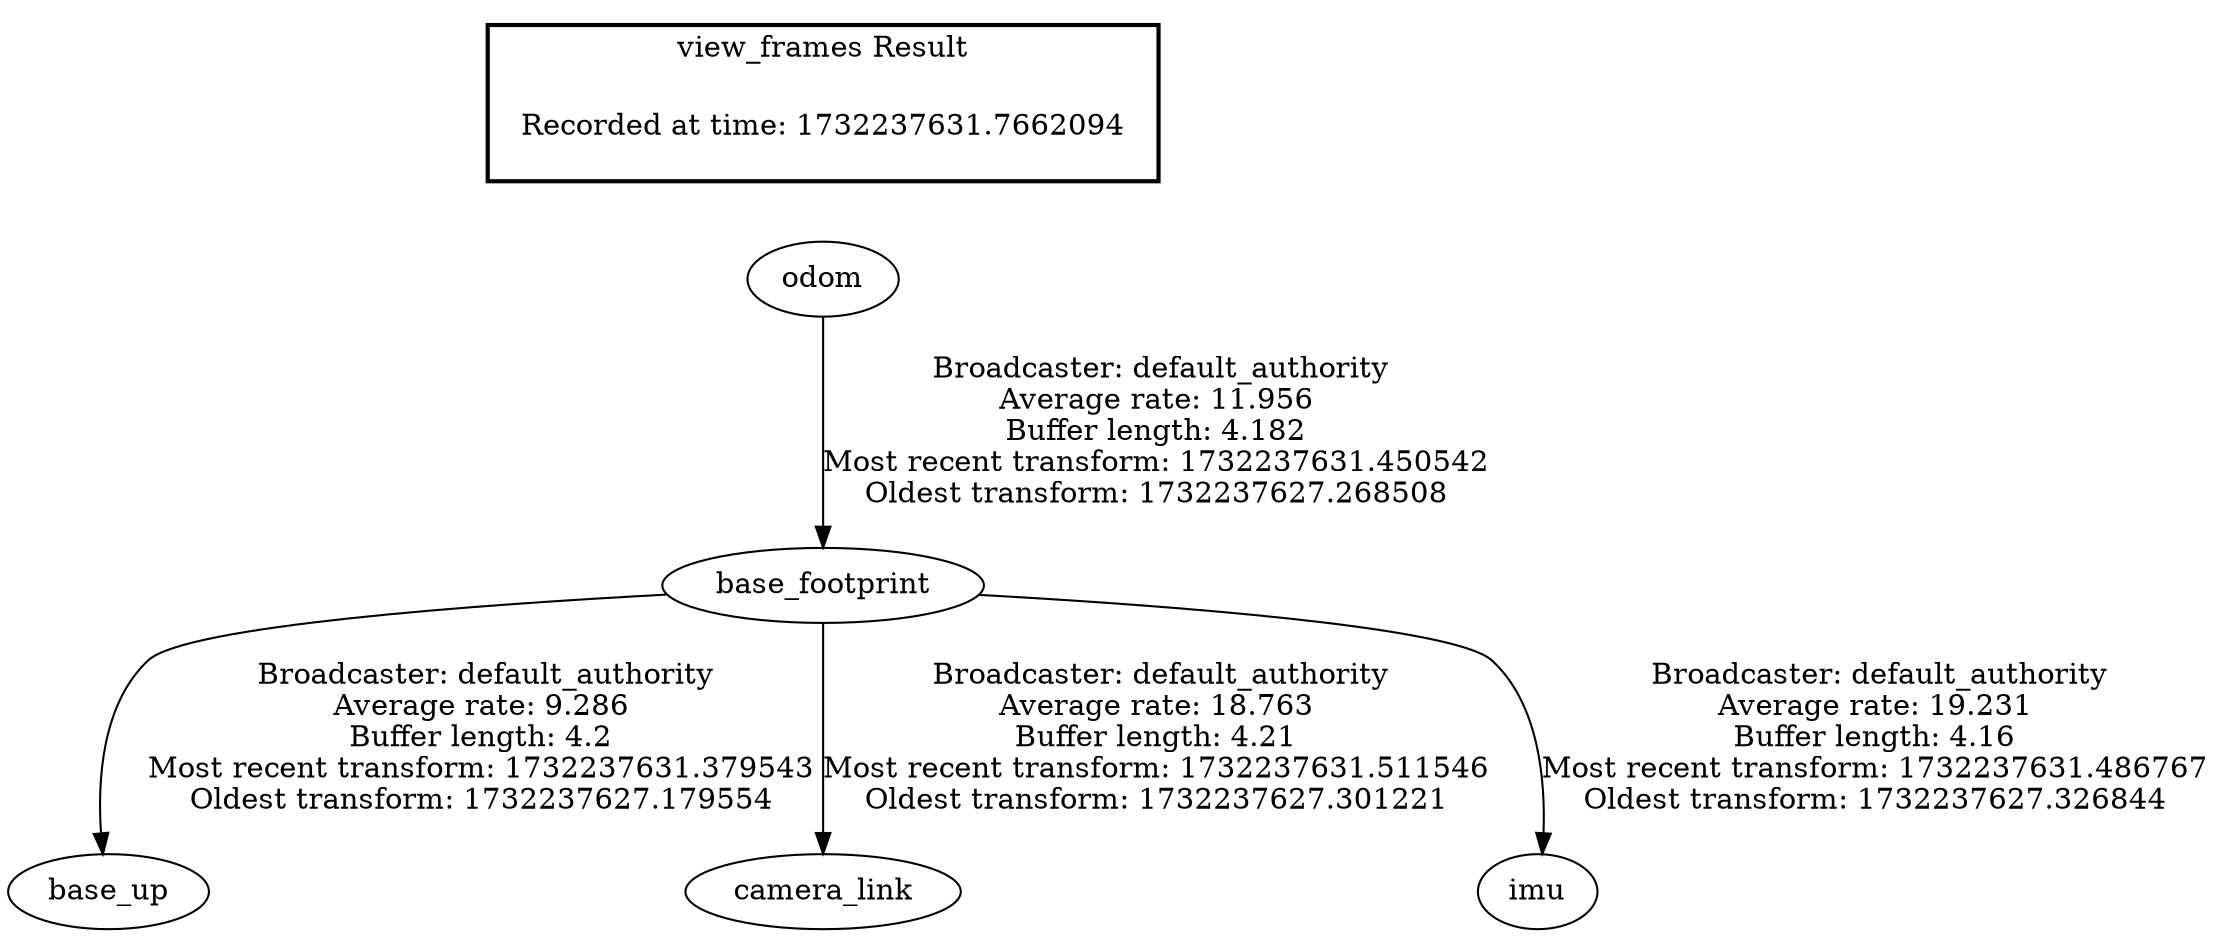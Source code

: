digraph G {
"base_footprint" -> "base_up"[label=" Broadcaster: default_authority\nAverage rate: 9.286\nBuffer length: 4.2\nMost recent transform: 1732237631.379543\nOldest transform: 1732237627.179554\n"];
"odom" -> "base_footprint"[label=" Broadcaster: default_authority\nAverage rate: 11.956\nBuffer length: 4.182\nMost recent transform: 1732237631.450542\nOldest transform: 1732237627.268508\n"];
"base_footprint" -> "camera_link"[label=" Broadcaster: default_authority\nAverage rate: 18.763\nBuffer length: 4.21\nMost recent transform: 1732237631.511546\nOldest transform: 1732237627.301221\n"];
"base_footprint" -> "imu"[label=" Broadcaster: default_authority\nAverage rate: 19.231\nBuffer length: 4.16\nMost recent transform: 1732237631.486767\nOldest transform: 1732237627.326844\n"];
edge [style=invis];
 subgraph cluster_legend { style=bold; color=black; label ="view_frames Result";
"Recorded at time: 1732237631.7662094"[ shape=plaintext ] ;
}->"odom";
}